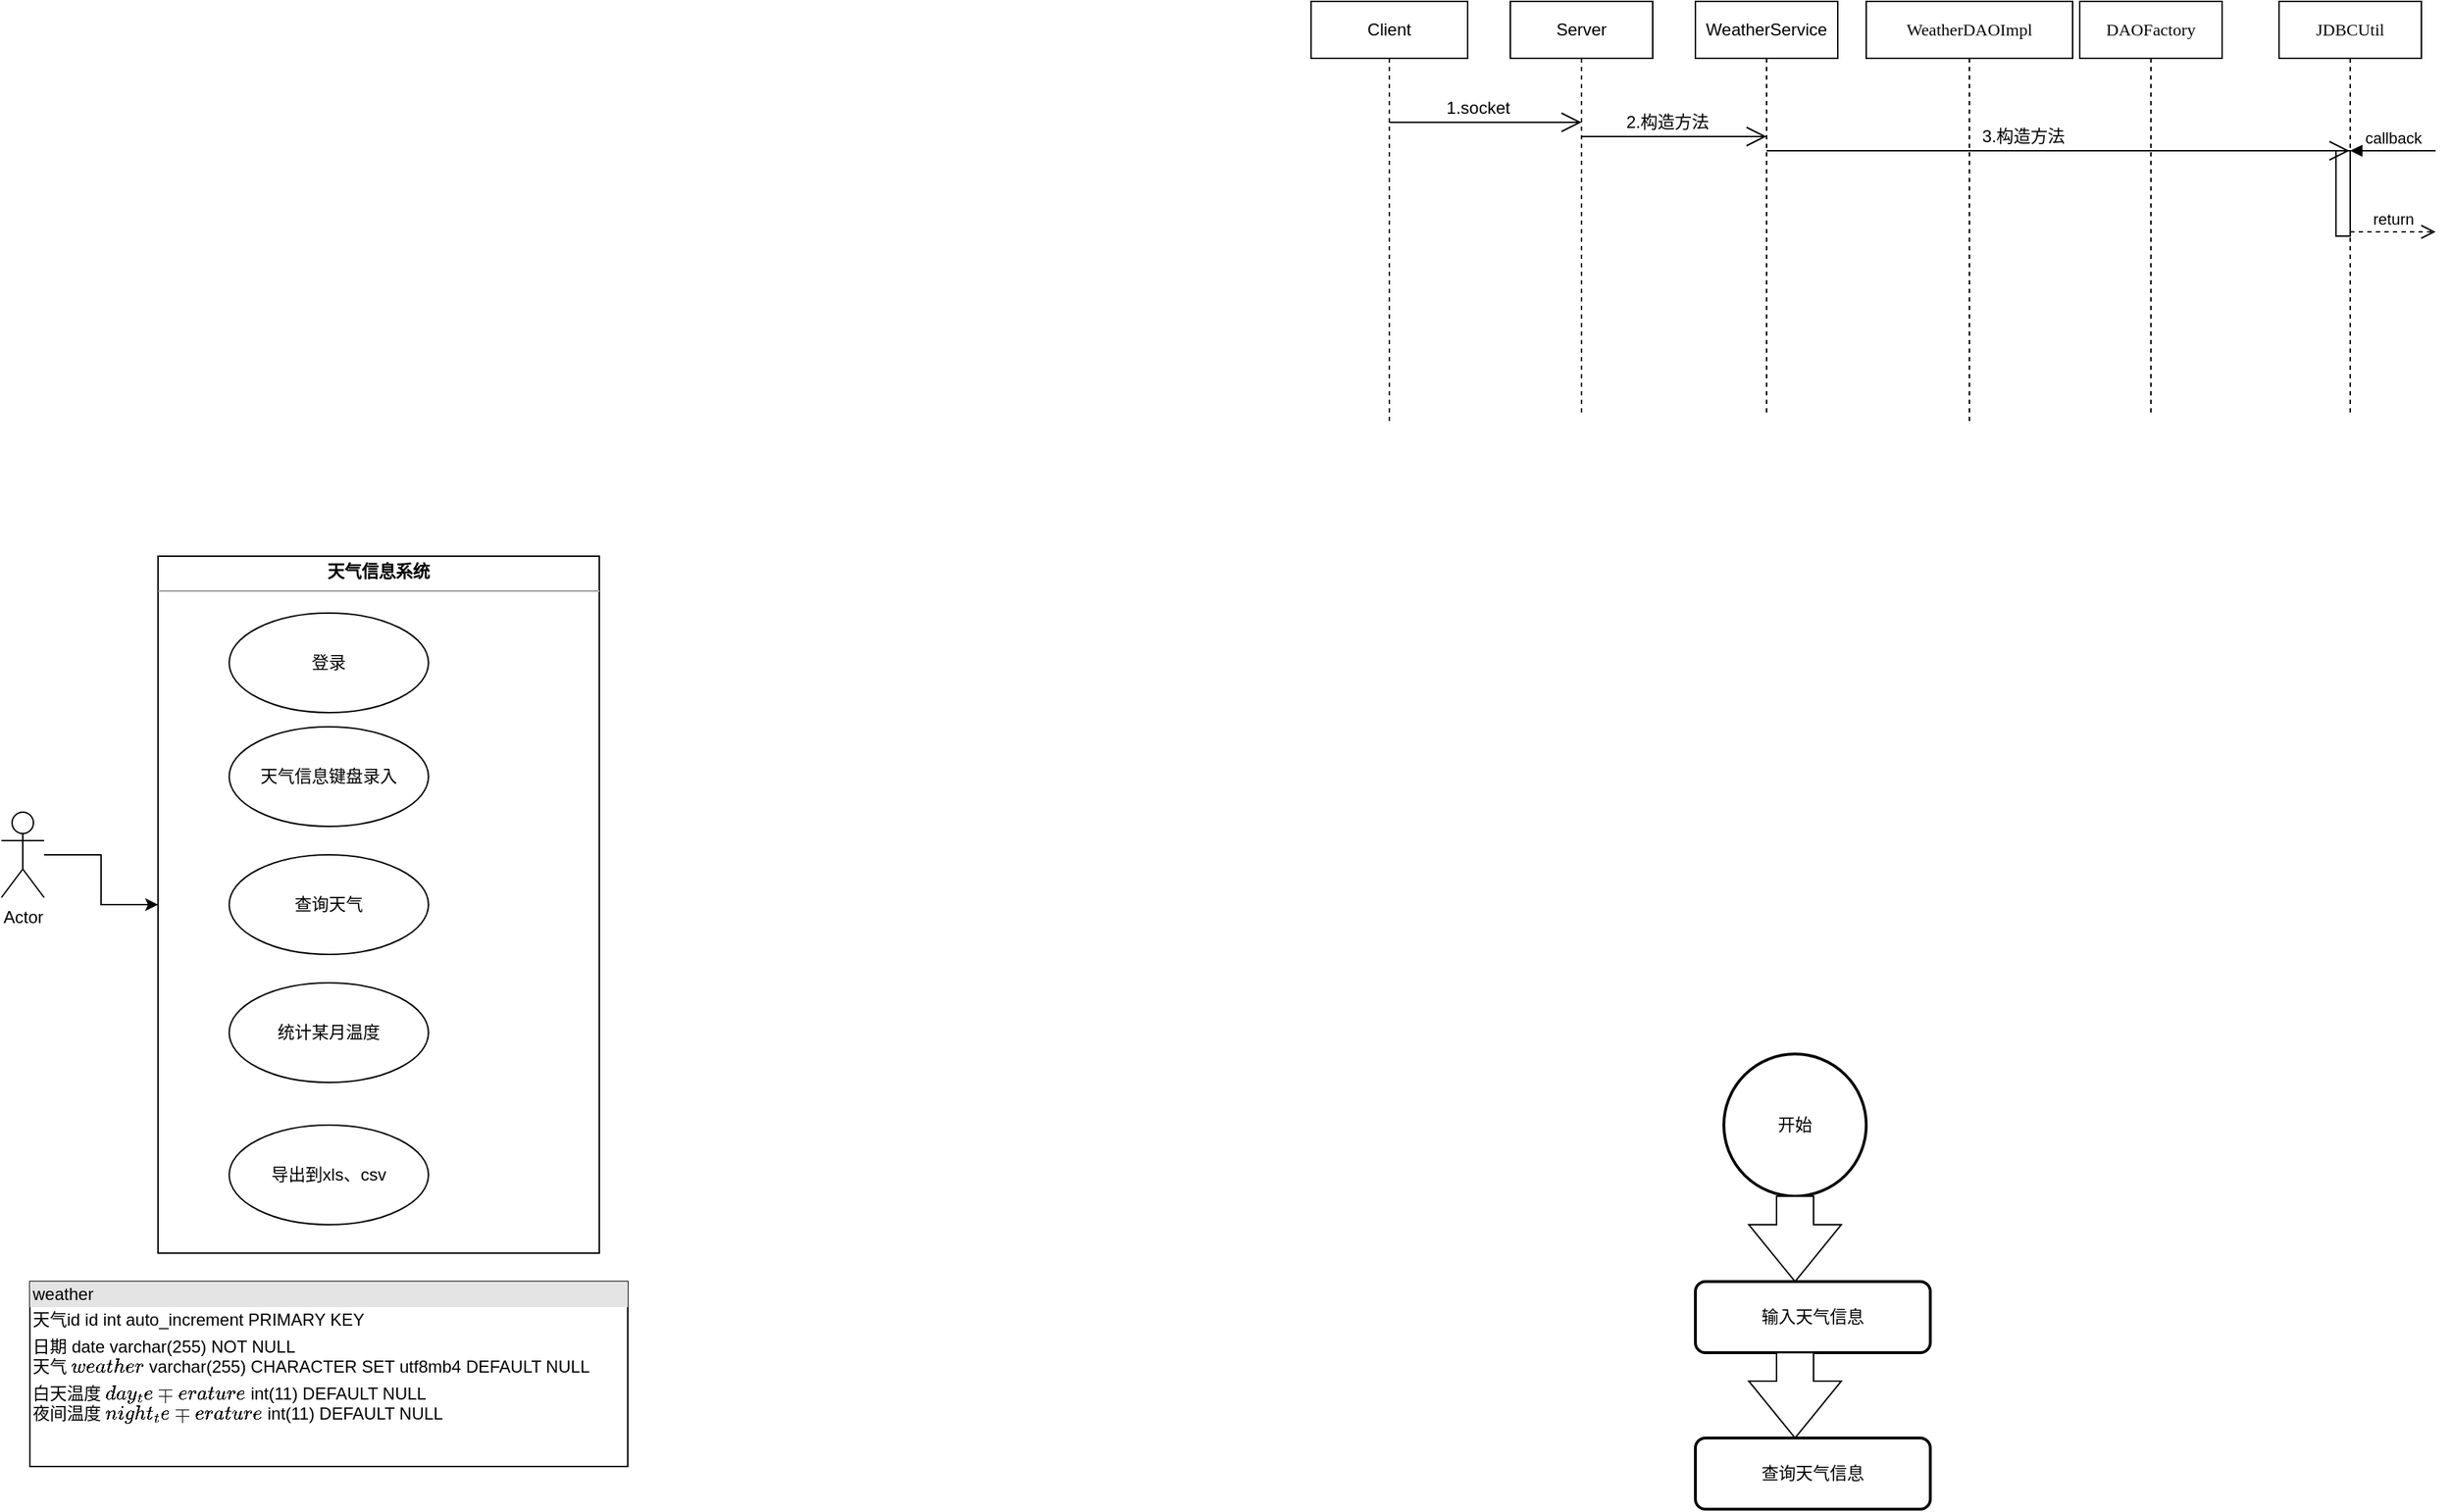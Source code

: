 <mxfile version="18.0.2" type="github">
  <diagram id="UTTcR3mZGYKN0iP_9yWg" name="Page-1">
    <mxGraphModel dx="2012" dy="1824" grid="1" gridSize="10" guides="1" tooltips="1" connect="1" arrows="1" fold="1" page="1" pageScale="1" pageWidth="827" pageHeight="1169" math="0" shadow="0">
      <root>
        <mxCell id="0" />
        <mxCell id="1" parent="0" />
        <mxCell id="1OQX4jLtgAW1z37ysqUo-1" value="&lt;p style=&quot;margin:0px;margin-top:4px;text-align:center;&quot;&gt;&lt;b&gt;天气信息系统&lt;/b&gt;&lt;/p&gt;&lt;hr size=&quot;1&quot;&gt;&lt;div style=&quot;height:2px;&quot;&gt;&lt;/div&gt;" style="verticalAlign=top;align=left;overflow=fill;fontSize=12;fontFamily=Helvetica;html=1;" vertex="1" parent="1">
          <mxGeometry x="-160" y="200" width="310" height="490" as="geometry" />
        </mxCell>
        <mxCell id="1OQX4jLtgAW1z37ysqUo-2" value="天气信息键盘录入" style="ellipse;whiteSpace=wrap;html=1;" vertex="1" parent="1">
          <mxGeometry x="-110" y="320" width="140" height="70" as="geometry" />
        </mxCell>
        <mxCell id="1OQX4jLtgAW1z37ysqUo-3" value="登录" style="ellipse;whiteSpace=wrap;html=1;" vertex="1" parent="1">
          <mxGeometry x="-110" y="240" width="140" height="70" as="geometry" />
        </mxCell>
        <mxCell id="1OQX4jLtgAW1z37ysqUo-4" value="查询天气" style="ellipse;whiteSpace=wrap;html=1;" vertex="1" parent="1">
          <mxGeometry x="-110" y="410" width="140" height="70" as="geometry" />
        </mxCell>
        <mxCell id="1OQX4jLtgAW1z37ysqUo-5" value="统计某月温度" style="ellipse;whiteSpace=wrap;html=1;" vertex="1" parent="1">
          <mxGeometry x="-110" y="500" width="140" height="70" as="geometry" />
        </mxCell>
        <mxCell id="1OQX4jLtgAW1z37ysqUo-6" value="导出到xls、csv" style="ellipse;whiteSpace=wrap;html=1;" vertex="1" parent="1">
          <mxGeometry x="-110" y="600" width="140" height="70" as="geometry" />
        </mxCell>
        <mxCell id="1OQX4jLtgAW1z37ysqUo-12" style="edgeStyle=orthogonalEdgeStyle;rounded=0;orthogonalLoop=1;jettySize=auto;html=1;" edge="1" parent="1" source="1OQX4jLtgAW1z37ysqUo-8" target="1OQX4jLtgAW1z37ysqUo-1">
          <mxGeometry relative="1" as="geometry" />
        </mxCell>
        <mxCell id="1OQX4jLtgAW1z37ysqUo-8" value="Actor" style="shape=umlActor;verticalLabelPosition=bottom;verticalAlign=top;html=1;" vertex="1" parent="1">
          <mxGeometry x="-270" y="380" width="30" height="60" as="geometry" />
        </mxCell>
        <mxCell id="1OQX4jLtgAW1z37ysqUo-14" value="&lt;div style=&quot;box-sizing:border-box;width:100%;background:#e4e4e4;padding:2px;&quot;&gt;weather&lt;/div&gt;&lt;table style=&quot;width:100%;font-size:1em;&quot; cellpadding=&quot;2&quot; cellspacing=&quot;0&quot;&gt;&lt;tbody&gt;&lt;tr&gt;&lt;td&gt;天气id&amp;nbsp;id int auto_increment&amp;nbsp;PRIMARY KEY&lt;/td&gt;&lt;td&gt;&lt;br&gt;&lt;/td&gt;&lt;/tr&gt;&lt;tr&gt;&lt;td&gt;日期 date varchar(255) NOT NULL&lt;br&gt;天气&amp;nbsp;`weather` varchar(255) CHARACTER SET utf8mb4 DEFAULT NULL&lt;br&gt;&lt;/td&gt;&lt;td&gt;&lt;br&gt;&lt;/td&gt;&lt;/tr&gt;&lt;tr&gt;&lt;td&gt;白天温度&amp;nbsp;`day_temperature` int(11) DEFAULT NULL&lt;br&gt;夜间温度&amp;nbsp;`night_temperature` int(11) DEFAULT NULL&lt;/td&gt;&lt;td&gt;&lt;br&gt;&lt;/td&gt;&lt;/tr&gt;&lt;/tbody&gt;&lt;/table&gt;" style="verticalAlign=top;align=left;overflow=fill;html=1;" vertex="1" parent="1">
          <mxGeometry x="-250" y="710" width="420" height="130" as="geometry" />
        </mxCell>
        <mxCell id="1OQX4jLtgAW1z37ysqUo-20" value="Client" style="shape=umlLifeline;perimeter=lifelinePerimeter;whiteSpace=wrap;html=1;container=1;collapsible=0;recursiveResize=0;outlineConnect=0;" vertex="1" parent="1">
          <mxGeometry x="650" y="-190" width="110" height="295" as="geometry" />
        </mxCell>
        <mxCell id="1OQX4jLtgAW1z37ysqUo-21" value="Server" style="shape=umlLifeline;perimeter=lifelinePerimeter;whiteSpace=wrap;html=1;container=1;collapsible=0;recursiveResize=0;outlineConnect=0;" vertex="1" parent="1">
          <mxGeometry x="790" y="-190" width="100" height="290" as="geometry" />
        </mxCell>
        <mxCell id="1OQX4jLtgAW1z37ysqUo-26" value="" style="endArrow=open;endFill=1;endSize=12;html=1;rounded=0;" edge="1" parent="1OQX4jLtgAW1z37ysqUo-21" source="1OQX4jLtgAW1z37ysqUo-20">
          <mxGeometry width="160" relative="1" as="geometry">
            <mxPoint x="-80" y="85" as="sourcePoint" />
            <mxPoint x="50" y="85" as="targetPoint" />
            <Array as="points">
              <mxPoint x="-40" y="85" />
            </Array>
          </mxGeometry>
        </mxCell>
        <mxCell id="1OQX4jLtgAW1z37ysqUo-22" value="&lt;pre style=&quot;font-size: 9pt; background-color: rgb(255, 255, 255); color: rgb(8, 8, 8); font-family: &amp;quot;Microsoft YaHei UI&amp;quot;;&quot;&gt;WeatherDAOImpl&lt;/pre&gt;" style="shape=umlLifeline;perimeter=lifelinePerimeter;whiteSpace=wrap;html=1;container=1;collapsible=0;recursiveResize=0;outlineConnect=0;" vertex="1" parent="1">
          <mxGeometry x="1040" y="-190" width="145" height="295" as="geometry" />
        </mxCell>
        <mxCell id="1OQX4jLtgAW1z37ysqUo-29" value="3.构造方法" style="text;html=1;align=center;verticalAlign=middle;resizable=0;points=[];autosize=1;strokeColor=none;fillColor=none;" vertex="1" parent="1OQX4jLtgAW1z37ysqUo-22">
          <mxGeometry x="75" y="85" width="70" height="20" as="geometry" />
        </mxCell>
        <mxCell id="1OQX4jLtgAW1z37ysqUo-23" value="&lt;pre style=&quot;font-size: 9pt; background-color: rgb(255, 255, 255); color: rgb(8, 8, 8); font-family: &amp;quot;Microsoft YaHei UI&amp;quot;;&quot;&gt;DAOFactory&lt;/pre&gt;" style="shape=umlLifeline;perimeter=lifelinePerimeter;whiteSpace=wrap;html=1;container=1;collapsible=0;recursiveResize=0;outlineConnect=0;" vertex="1" parent="1">
          <mxGeometry x="1190" y="-190" width="100" height="290" as="geometry" />
        </mxCell>
        <mxCell id="1OQX4jLtgAW1z37ysqUo-24" value="&lt;pre style=&quot;font-size: 9pt; background-color: rgb(255, 255, 255); color: rgb(8, 8, 8); font-family: &amp;quot;Microsoft YaHei UI&amp;quot;;&quot;&gt;JDBCUtil&lt;/pre&gt;" style="shape=umlLifeline;perimeter=lifelinePerimeter;whiteSpace=wrap;html=1;container=1;collapsible=0;recursiveResize=0;outlineConnect=0;" vertex="1" parent="1">
          <mxGeometry x="1330" y="-190" width="100" height="290" as="geometry" />
        </mxCell>
        <mxCell id="1OQX4jLtgAW1z37ysqUo-34" value="" style="html=1;points=[];perimeter=orthogonalPerimeter;" vertex="1" parent="1OQX4jLtgAW1z37ysqUo-24">
          <mxGeometry x="40" y="105" width="10" height="60" as="geometry" />
        </mxCell>
        <mxCell id="1OQX4jLtgAW1z37ysqUo-35" value="callback" style="html=1;verticalAlign=bottom;endArrow=block;entryX=1;entryY=0;rounded=0;" edge="1" target="1OQX4jLtgAW1z37ysqUo-34" parent="1OQX4jLtgAW1z37ysqUo-24">
          <mxGeometry relative="1" as="geometry">
            <mxPoint x="110" y="105" as="sourcePoint" />
            <Array as="points">
              <mxPoint x="80" y="105" />
              <mxPoint x="60" y="105" />
            </Array>
          </mxGeometry>
        </mxCell>
        <mxCell id="1OQX4jLtgAW1z37ysqUo-36" value="return" style="html=1;verticalAlign=bottom;endArrow=open;dashed=1;endSize=8;exitX=1;exitY=0.95;rounded=0;" edge="1" source="1OQX4jLtgAW1z37ysqUo-34" parent="1OQX4jLtgAW1z37ysqUo-24">
          <mxGeometry relative="1" as="geometry">
            <mxPoint x="110" y="162" as="targetPoint" />
          </mxGeometry>
        </mxCell>
        <mxCell id="1OQX4jLtgAW1z37ysqUo-25" value="WeatherService&lt;br&gt;" style="shape=umlLifeline;perimeter=lifelinePerimeter;whiteSpace=wrap;html=1;container=1;collapsible=0;recursiveResize=0;outlineConnect=0;" vertex="1" parent="1">
          <mxGeometry x="920" y="-190" width="100" height="290" as="geometry" />
        </mxCell>
        <mxCell id="1OQX4jLtgAW1z37ysqUo-30" value="" style="endArrow=open;endFill=1;endSize=12;html=1;rounded=0;" edge="1" parent="1">
          <mxGeometry width="160" relative="1" as="geometry">
            <mxPoint x="840" y="-95" as="sourcePoint" />
            <mxPoint x="970" y="-95" as="targetPoint" />
          </mxGeometry>
        </mxCell>
        <mxCell id="1OQX4jLtgAW1z37ysqUo-27" value="1.socket" style="text;html=1;align=center;verticalAlign=middle;resizable=0;points=[];autosize=1;strokeColor=none;fillColor=none;" vertex="1" parent="1">
          <mxGeometry x="737" y="-125" width="60" height="20" as="geometry" />
        </mxCell>
        <mxCell id="1OQX4jLtgAW1z37ysqUo-32" value="2.构造方法" style="text;html=1;align=center;verticalAlign=middle;resizable=0;points=[];autosize=1;strokeColor=none;fillColor=none;" vertex="1" parent="1">
          <mxGeometry x="865" y="-115" width="70" height="20" as="geometry" />
        </mxCell>
        <mxCell id="1OQX4jLtgAW1z37ysqUo-33" value="" style="endArrow=open;endFill=1;endSize=12;html=1;rounded=0;" edge="1" parent="1" target="1OQX4jLtgAW1z37ysqUo-24">
          <mxGeometry width="160" relative="1" as="geometry">
            <mxPoint x="970" y="-85" as="sourcePoint" />
            <mxPoint x="1130" y="-85" as="targetPoint" />
          </mxGeometry>
        </mxCell>
        <mxCell id="1OQX4jLtgAW1z37ysqUo-37" value="开始" style="strokeWidth=2;html=1;shape=mxgraph.flowchart.start_2;whiteSpace=wrap;" vertex="1" parent="1">
          <mxGeometry x="940" y="550" width="100" height="100" as="geometry" />
        </mxCell>
        <mxCell id="1OQX4jLtgAW1z37ysqUo-39" value="" style="html=1;shadow=0;dashed=0;align=center;verticalAlign=middle;shape=mxgraph.arrows2.arrow;dy=0.6;dx=40;direction=south;notch=0;" vertex="1" parent="1">
          <mxGeometry x="957.5" y="650" width="65" height="60" as="geometry" />
        </mxCell>
        <mxCell id="1OQX4jLtgAW1z37ysqUo-40" value="输入天气信息" style="rounded=1;whiteSpace=wrap;html=1;absoluteArcSize=1;arcSize=14;strokeWidth=2;" vertex="1" parent="1">
          <mxGeometry x="920" y="710" width="165" height="50" as="geometry" />
        </mxCell>
        <mxCell id="1OQX4jLtgAW1z37ysqUo-41" value="" style="html=1;shadow=0;dashed=0;align=center;verticalAlign=middle;shape=mxgraph.arrows2.arrow;dy=0.6;dx=40;direction=south;notch=0;" vertex="1" parent="1">
          <mxGeometry x="957.5" y="760" width="65" height="60" as="geometry" />
        </mxCell>
        <mxCell id="1OQX4jLtgAW1z37ysqUo-42" value="查询天气信息" style="rounded=1;whiteSpace=wrap;html=1;absoluteArcSize=1;arcSize=14;strokeWidth=2;" vertex="1" parent="1">
          <mxGeometry x="920" y="820" width="165" height="50" as="geometry" />
        </mxCell>
      </root>
    </mxGraphModel>
  </diagram>
</mxfile>
